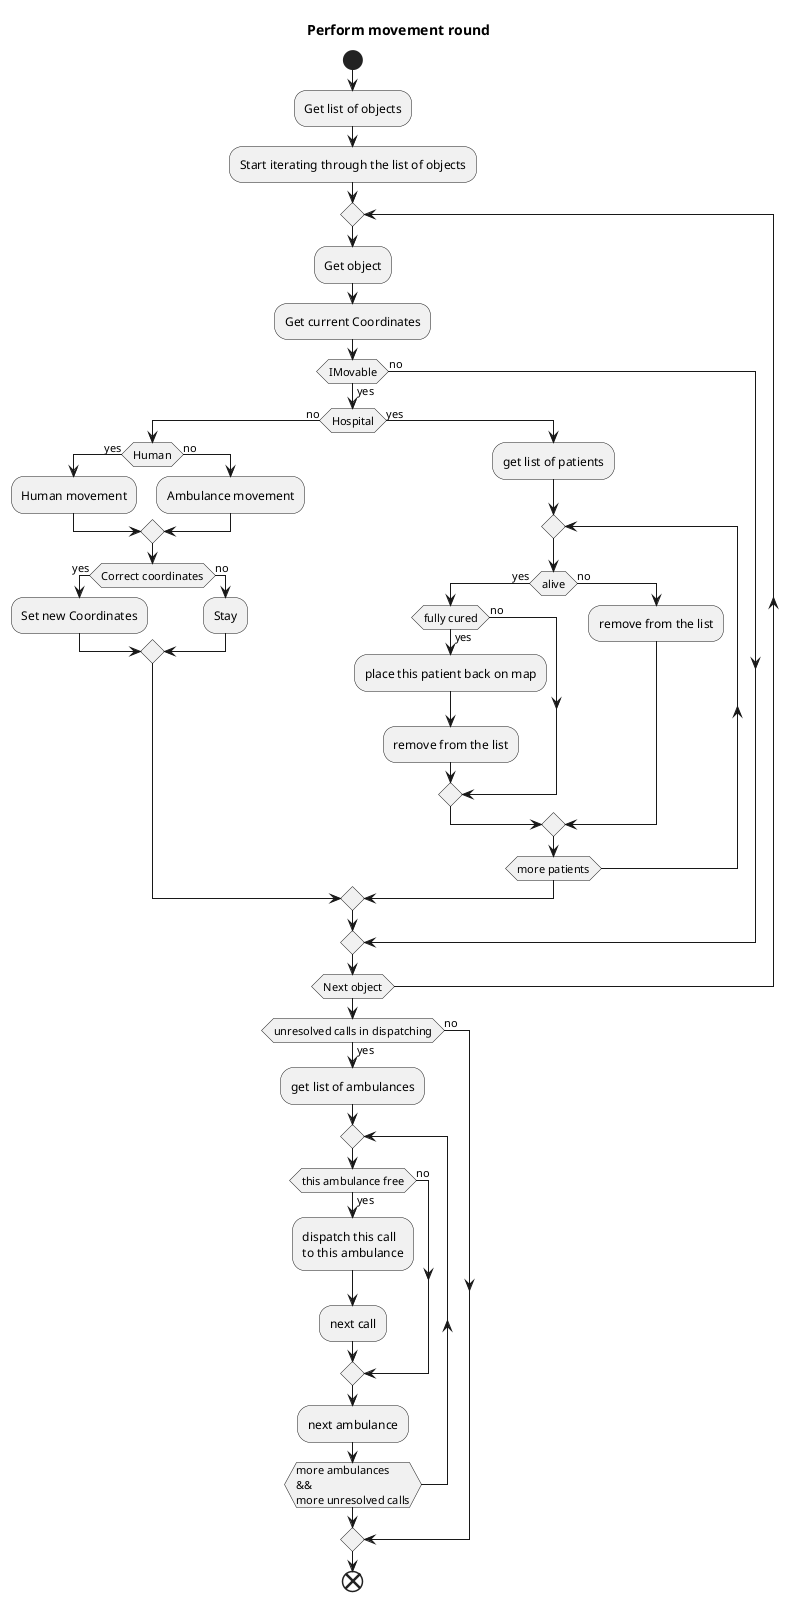 @startuml movement_round_08062020
title Perform movement round
start
:Get list of objects;
:Start iterating through the list of objects;
repeat
:Get object;
:Get current Coordinates;
if(IMovable) then (yes)
    if (Hospital) then (no)
        if(Human) then (yes)
            :Human movement;
        else (no)
            :Ambulance movement;
        endif 
        if(Correct coordinates) then (yes)
        :Set new Coordinates;
        else (no)
        :Stay;
        endif
    else(yes)
        :get list of patients;
        repeat
            if(alive)then(yes)
                if(fully cured)then(yes)
                    :place this patient back on map;
                    :remove from the list;
                else(no)
                endif
            else(no)
                :remove from the list;
            endif
        repeat while(more patients)
    endif
else (no)
endif 
repeat while(Next object);
if(unresolved calls in dispatching)then(yes)
    :get list of ambulances;
    repeat
        if(this ambulance free)then (yes)
            :dispatch this call\nto this ambulance;
            :next call;
        else(no)
        endif
        :next ambulance;
    repeat while(more ambulances\n&&\nmore unresolved calls)
else(no)
endif
end 
@enduml